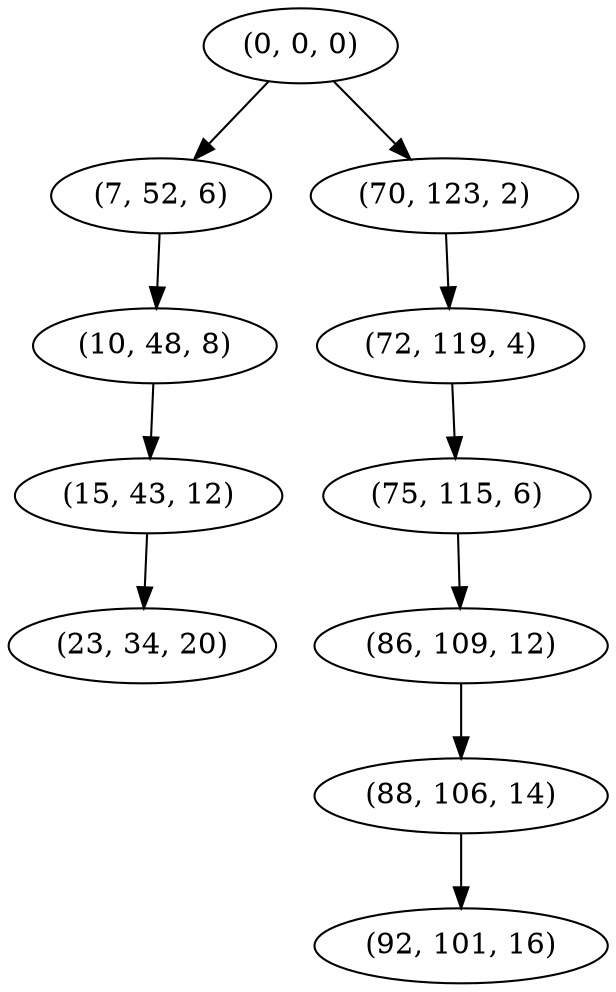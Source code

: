 digraph tree {
    "(0, 0, 0)";
    "(7, 52, 6)";
    "(10, 48, 8)";
    "(15, 43, 12)";
    "(23, 34, 20)";
    "(70, 123, 2)";
    "(72, 119, 4)";
    "(75, 115, 6)";
    "(86, 109, 12)";
    "(88, 106, 14)";
    "(92, 101, 16)";
    "(0, 0, 0)" -> "(7, 52, 6)";
    "(0, 0, 0)" -> "(70, 123, 2)";
    "(7, 52, 6)" -> "(10, 48, 8)";
    "(10, 48, 8)" -> "(15, 43, 12)";
    "(15, 43, 12)" -> "(23, 34, 20)";
    "(70, 123, 2)" -> "(72, 119, 4)";
    "(72, 119, 4)" -> "(75, 115, 6)";
    "(75, 115, 6)" -> "(86, 109, 12)";
    "(86, 109, 12)" -> "(88, 106, 14)";
    "(88, 106, 14)" -> "(92, 101, 16)";
}
